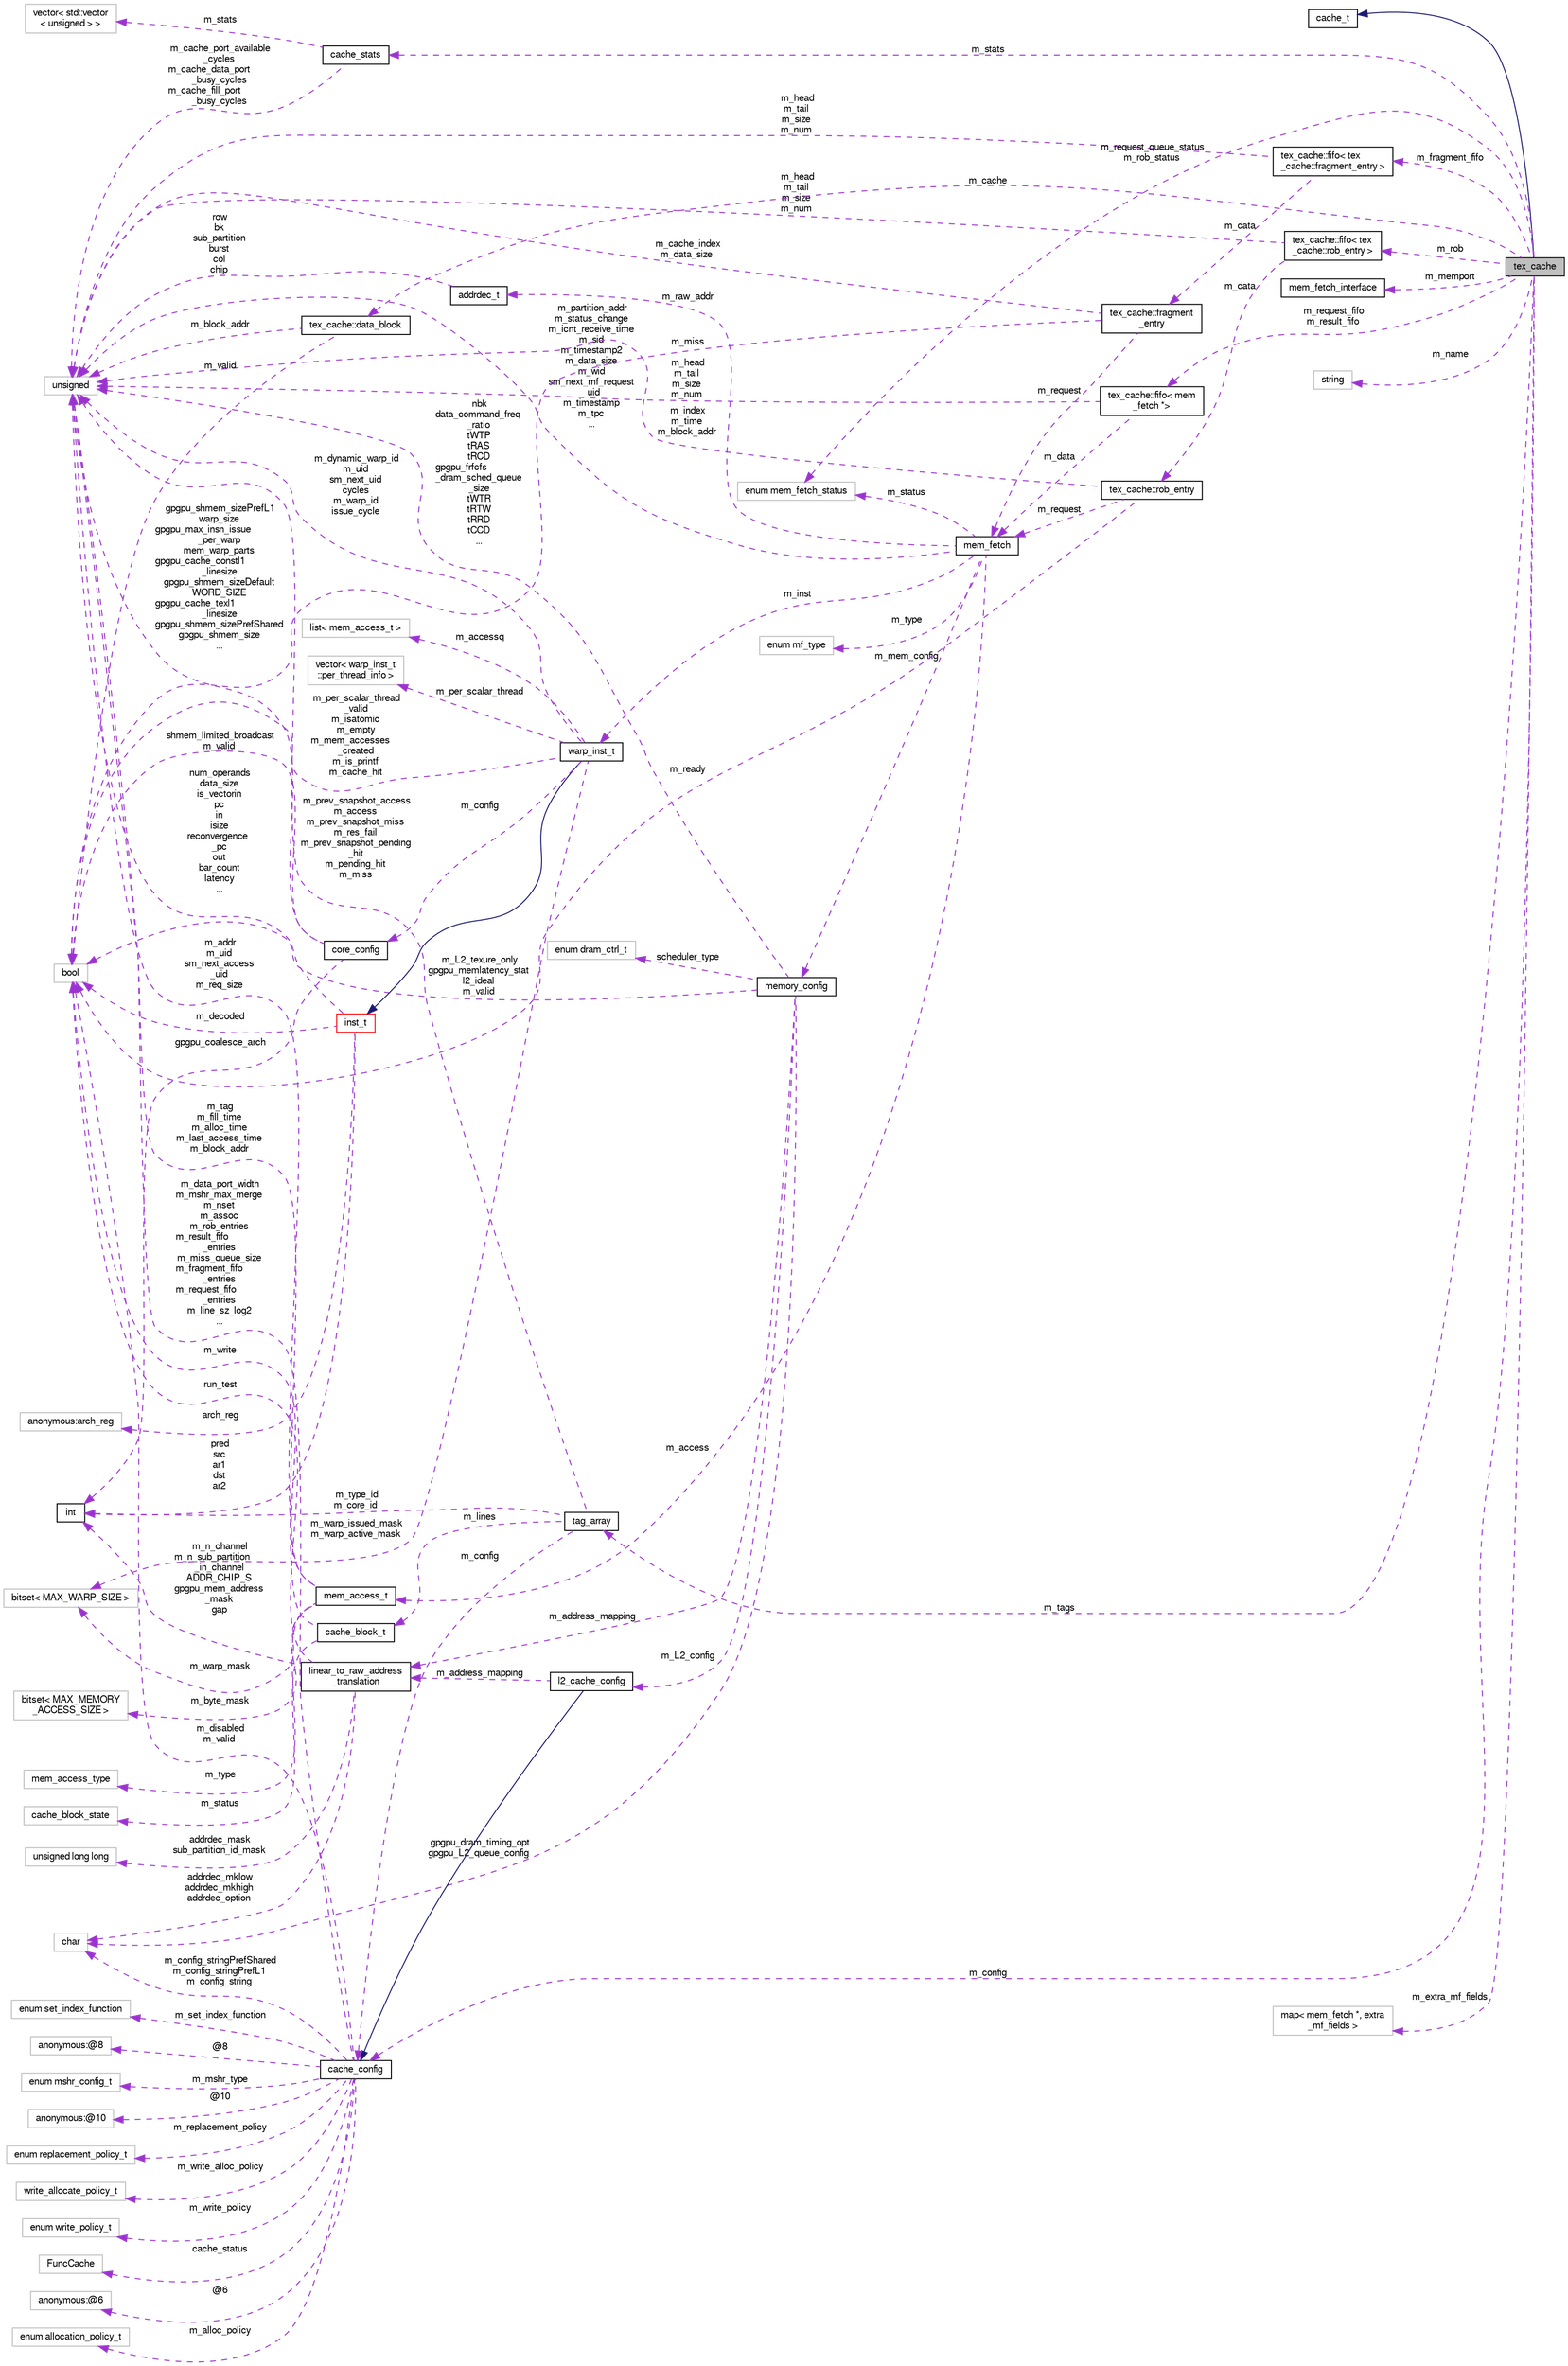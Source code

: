 digraph "tex_cache"
{
  bgcolor="transparent";
  edge [fontname="FreeSans",fontsize="10",labelfontname="FreeSans",labelfontsize="10"];
  node [fontname="FreeSans",fontsize="10",shape=record];
  rankdir="LR";
  Node2 [label="tex_cache",height=0.2,width=0.4,color="black", fillcolor="grey75", style="filled", fontcolor="black"];
  Node3 -> Node2 [dir="back",color="midnightblue",fontsize="10",style="solid",fontname="FreeSans"];
  Node3 [label="cache_t",height=0.2,width=0.4,color="black",URL="$classcache__t.html"];
  Node4 -> Node2 [dir="back",color="darkorchid3",fontsize="10",style="dashed",label=" m_stats" ,fontname="FreeSans"];
  Node4 [label="cache_stats",height=0.2,width=0.4,color="black",URL="$classcache__stats.html"];
  Node5 -> Node4 [dir="back",color="darkorchid3",fontsize="10",style="dashed",label=" m_stats" ,fontname="FreeSans"];
  Node5 [label="vector\< std::vector\l\< unsigned \> \>",height=0.2,width=0.4,color="grey75"];
  Node6 -> Node4 [dir="back",color="darkorchid3",fontsize="10",style="dashed",label=" m_cache_port_available\l_cycles\nm_cache_data_port\l_busy_cycles\nm_cache_fill_port\l_busy_cycles" ,fontname="FreeSans"];
  Node6 [label="unsigned",height=0.2,width=0.4,color="grey75"];
  Node7 -> Node2 [dir="back",color="darkorchid3",fontsize="10",style="dashed",label=" m_request_fifo\nm_result_fifo" ,fontname="FreeSans"];
  Node7 [label="tex_cache::fifo\< mem\l_fetch *\>",height=0.2,width=0.4,color="black",URL="$classtex__cache_1_1fifo.html"];
  Node8 -> Node7 [dir="back",color="darkorchid3",fontsize="10",style="dashed",label=" m_data" ,fontname="FreeSans"];
  Node8 [label="mem_fetch",height=0.2,width=0.4,color="black",URL="$classmem__fetch.html"];
  Node9 -> Node8 [dir="back",color="darkorchid3",fontsize="10",style="dashed",label=" m_type" ,fontname="FreeSans"];
  Node9 [label="enum mf_type",height=0.2,width=0.4,color="grey75"];
  Node10 -> Node8 [dir="back",color="darkorchid3",fontsize="10",style="dashed",label=" m_mem_config" ,fontname="FreeSans"];
  Node10 [label="memory_config",height=0.2,width=0.4,color="black",URL="$structmemory__config.html"];
  Node11 -> Node10 [dir="back",color="darkorchid3",fontsize="10",style="dashed",label=" scheduler_type" ,fontname="FreeSans"];
  Node11 [label="enum dram_ctrl_t",height=0.2,width=0.4,color="grey75"];
  Node12 -> Node10 [dir="back",color="darkorchid3",fontsize="10",style="dashed",label=" gpgpu_dram_timing_opt\ngpgpu_L2_queue_config" ,fontname="FreeSans"];
  Node12 [label="char",height=0.2,width=0.4,color="grey75"];
  Node13 -> Node10 [dir="back",color="darkorchid3",fontsize="10",style="dashed",label=" m_L2_texure_only\ngpgpu_memlatency_stat\nl2_ideal\nm_valid" ,fontname="FreeSans"];
  Node13 [label="bool",height=0.2,width=0.4,color="grey75"];
  Node6 -> Node10 [dir="back",color="darkorchid3",fontsize="10",style="dashed",label=" nbk\ndata_command_freq\l_ratio\ntWTP\ntRAS\ntRCD\ngpgpu_frfcfs\l_dram_sched_queue\l_size\ntWTR\ntRTW\ntRRD\ntCCD\n..." ,fontname="FreeSans"];
  Node14 -> Node10 [dir="back",color="darkorchid3",fontsize="10",style="dashed",label=" m_address_mapping" ,fontname="FreeSans"];
  Node14 [label="linear_to_raw_address\l_translation",height=0.2,width=0.4,color="black",URL="$classlinear__to__raw__address__translation.html"];
  Node15 -> Node14 [dir="back",color="darkorchid3",fontsize="10",style="dashed",label=" addrdec_mask\nsub_partition_id_mask" ,fontname="FreeSans"];
  Node15 [label="unsigned long long",height=0.2,width=0.4,color="grey75"];
  Node12 -> Node14 [dir="back",color="darkorchid3",fontsize="10",style="dashed",label=" addrdec_mklow\naddrdec_mkhigh\naddrdec_option" ,fontname="FreeSans"];
  Node16 -> Node14 [dir="back",color="darkorchid3",fontsize="10",style="dashed",label=" m_n_channel\nm_n_sub_partition\l_in_channel\nADDR_CHIP_S\ngpgpu_mem_address\l_mask\ngap" ,fontname="FreeSans"];
  Node16 [label="int",height=0.2,width=0.4,color="black",URL="$classint.html"];
  Node13 -> Node14 [dir="back",color="darkorchid3",fontsize="10",style="dashed",label=" run_test" ,fontname="FreeSans"];
  Node17 -> Node10 [dir="back",color="darkorchid3",fontsize="10",style="dashed",label=" m_L2_config" ,fontname="FreeSans"];
  Node17 [label="l2_cache_config",height=0.2,width=0.4,color="black",URL="$classl2__cache__config.html"];
  Node18 -> Node17 [dir="back",color="midnightblue",fontsize="10",style="solid",fontname="FreeSans"];
  Node18 [label="cache_config",height=0.2,width=0.4,color="black",URL="$classcache__config.html"];
  Node12 -> Node18 [dir="back",color="darkorchid3",fontsize="10",style="dashed",label=" m_config_stringPrefShared\nm_config_stringPrefL1\nm_config_string" ,fontname="FreeSans"];
  Node19 -> Node18 [dir="back",color="darkorchid3",fontsize="10",style="dashed",label=" m_write_alloc_policy" ,fontname="FreeSans"];
  Node19 [label="write_allocate_policy_t",height=0.2,width=0.4,color="grey75"];
  Node20 -> Node18 [dir="back",color="darkorchid3",fontsize="10",style="dashed",label=" m_write_policy" ,fontname="FreeSans"];
  Node20 [label="enum write_policy_t",height=0.2,width=0.4,color="grey75"];
  Node13 -> Node18 [dir="back",color="darkorchid3",fontsize="10",style="dashed",label=" m_disabled\nm_valid" ,fontname="FreeSans"];
  Node21 -> Node18 [dir="back",color="darkorchid3",fontsize="10",style="dashed",label=" cache_status" ,fontname="FreeSans"];
  Node21 [label="FuncCache",height=0.2,width=0.4,color="grey75"];
  Node22 -> Node18 [dir="back",color="darkorchid3",fontsize="10",style="dashed",label=" @6" ,fontname="FreeSans"];
  Node22 [label="anonymous:@6",height=0.2,width=0.4,color="grey75"];
  Node23 -> Node18 [dir="back",color="darkorchid3",fontsize="10",style="dashed",label=" m_alloc_policy" ,fontname="FreeSans"];
  Node23 [label="enum allocation_policy_t",height=0.2,width=0.4,color="grey75"];
  Node24 -> Node18 [dir="back",color="darkorchid3",fontsize="10",style="dashed",label=" m_set_index_function" ,fontname="FreeSans"];
  Node24 [label="enum set_index_function",height=0.2,width=0.4,color="grey75"];
  Node25 -> Node18 [dir="back",color="darkorchid3",fontsize="10",style="dashed",label=" @8" ,fontname="FreeSans"];
  Node25 [label="anonymous:@8",height=0.2,width=0.4,color="grey75"];
  Node26 -> Node18 [dir="back",color="darkorchid3",fontsize="10",style="dashed",label=" m_mshr_type" ,fontname="FreeSans"];
  Node26 [label="enum mshr_config_t",height=0.2,width=0.4,color="grey75"];
  Node6 -> Node18 [dir="back",color="darkorchid3",fontsize="10",style="dashed",label=" m_data_port_width\nm_mshr_max_merge\nm_nset\nm_assoc\nm_rob_entries\nm_result_fifo\l_entries\nm_miss_queue_size\nm_fragment_fifo\l_entries\nm_request_fifo\l_entries\nm_line_sz_log2\n..." ,fontname="FreeSans"];
  Node27 -> Node18 [dir="back",color="darkorchid3",fontsize="10",style="dashed",label=" @10" ,fontname="FreeSans"];
  Node27 [label="anonymous:@10",height=0.2,width=0.4,color="grey75"];
  Node28 -> Node18 [dir="back",color="darkorchid3",fontsize="10",style="dashed",label=" m_replacement_policy" ,fontname="FreeSans"];
  Node28 [label="enum replacement_policy_t",height=0.2,width=0.4,color="grey75"];
  Node14 -> Node17 [dir="back",color="darkorchid3",fontsize="10",style="dashed",label=" m_address_mapping" ,fontname="FreeSans"];
  Node29 -> Node8 [dir="back",color="darkorchid3",fontsize="10",style="dashed",label=" m_inst" ,fontname="FreeSans"];
  Node29 [label="warp_inst_t",height=0.2,width=0.4,color="black",URL="$classwarp__inst__t.html"];
  Node30 -> Node29 [dir="back",color="midnightblue",fontsize="10",style="solid",fontname="FreeSans"];
  Node30 [label="inst_t",height=0.2,width=0.4,color="red",URL="$classinst__t.html"];
  Node31 -> Node30 [dir="back",color="darkorchid3",fontsize="10",style="dashed",label=" arch_reg" ,fontname="FreeSans"];
  Node31 [label="anonymous:arch_reg",height=0.2,width=0.4,color="grey75"];
  Node16 -> Node30 [dir="back",color="darkorchid3",fontsize="10",style="dashed",label=" pred\nsrc\nar1\ndst\nar2" ,fontname="FreeSans"];
  Node13 -> Node30 [dir="back",color="darkorchid3",fontsize="10",style="dashed",label=" m_decoded" ,fontname="FreeSans"];
  Node6 -> Node30 [dir="back",color="darkorchid3",fontsize="10",style="dashed",label=" num_operands\ndata_size\nis_vectorin\npc\nin\nisize\nreconvergence\l_pc\nout\nbar_count\nlatency\n..." ,fontname="FreeSans"];
  Node43 -> Node29 [dir="back",color="darkorchid3",fontsize="10",style="dashed",label=" m_warp_issued_mask\nm_warp_active_mask" ,fontname="FreeSans"];
  Node43 [label="bitset\< MAX_WARP_SIZE \>",height=0.2,width=0.4,color="grey75"];
  Node44 -> Node29 [dir="back",color="darkorchid3",fontsize="10",style="dashed",label=" m_per_scalar_thread" ,fontname="FreeSans"];
  Node44 [label="vector\< warp_inst_t\l::per_thread_info \>",height=0.2,width=0.4,color="grey75"];
  Node45 -> Node29 [dir="back",color="darkorchid3",fontsize="10",style="dashed",label=" m_accessq" ,fontname="FreeSans"];
  Node45 [label="list\< mem_access_t \>",height=0.2,width=0.4,color="grey75"];
  Node46 -> Node29 [dir="back",color="darkorchid3",fontsize="10",style="dashed",label=" m_config" ,fontname="FreeSans"];
  Node46 [label="core_config",height=0.2,width=0.4,color="black",URL="$structcore__config.html"];
  Node16 -> Node46 [dir="back",color="darkorchid3",fontsize="10",style="dashed",label=" gpgpu_coalesce_arch" ,fontname="FreeSans"];
  Node13 -> Node46 [dir="back",color="darkorchid3",fontsize="10",style="dashed",label=" shmem_limited_broadcast\nm_valid" ,fontname="FreeSans"];
  Node6 -> Node46 [dir="back",color="darkorchid3",fontsize="10",style="dashed",label=" gpgpu_shmem_sizePrefL1\nwarp_size\ngpgpu_max_insn_issue\l_per_warp\nmem_warp_parts\ngpgpu_cache_constl1\l_linesize\ngpgpu_shmem_sizeDefault\nWORD_SIZE\ngpgpu_cache_texl1\l_linesize\ngpgpu_shmem_sizePrefShared\ngpgpu_shmem_size\n..." ,fontname="FreeSans"];
  Node13 -> Node29 [dir="back",color="darkorchid3",fontsize="10",style="dashed",label=" m_per_scalar_thread\l_valid\nm_isatomic\nm_empty\nm_mem_accesses\l_created\nm_is_printf\nm_cache_hit" ,fontname="FreeSans"];
  Node6 -> Node29 [dir="back",color="darkorchid3",fontsize="10",style="dashed",label=" m_dynamic_warp_id\nm_uid\nsm_next_uid\ncycles\nm_warp_id\nissue_cycle" ,fontname="FreeSans"];
  Node47 -> Node8 [dir="back",color="darkorchid3",fontsize="10",style="dashed",label=" m_raw_addr" ,fontname="FreeSans"];
  Node47 [label="addrdec_t",height=0.2,width=0.4,color="black",URL="$structaddrdec__t.html"];
  Node6 -> Node47 [dir="back",color="darkorchid3",fontsize="10",style="dashed",label=" row\nbk\nsub_partition\nburst\ncol\nchip" ,fontname="FreeSans"];
  Node48 -> Node8 [dir="back",color="darkorchid3",fontsize="10",style="dashed",label=" m_access" ,fontname="FreeSans"];
  Node48 [label="mem_access_t",height=0.2,width=0.4,color="black",URL="$classmem__access__t.html"];
  Node49 -> Node48 [dir="back",color="darkorchid3",fontsize="10",style="dashed",label=" m_byte_mask" ,fontname="FreeSans"];
  Node49 [label="bitset\< MAX_MEMORY\l_ACCESS_SIZE \>",height=0.2,width=0.4,color="grey75"];
  Node43 -> Node48 [dir="back",color="darkorchid3",fontsize="10",style="dashed",label=" m_warp_mask" ,fontname="FreeSans"];
  Node13 -> Node48 [dir="back",color="darkorchid3",fontsize="10",style="dashed",label=" m_write" ,fontname="FreeSans"];
  Node6 -> Node48 [dir="back",color="darkorchid3",fontsize="10",style="dashed",label=" m_addr\nm_uid\nsm_next_access\l_uid\nm_req_size" ,fontname="FreeSans"];
  Node50 -> Node48 [dir="back",color="darkorchid3",fontsize="10",style="dashed",label=" m_type" ,fontname="FreeSans"];
  Node50 [label="mem_access_type",height=0.2,width=0.4,color="grey75"];
  Node51 -> Node8 [dir="back",color="darkorchid3",fontsize="10",style="dashed",label=" m_status" ,fontname="FreeSans"];
  Node51 [label="enum mem_fetch_status",height=0.2,width=0.4,color="grey75"];
  Node6 -> Node8 [dir="back",color="darkorchid3",fontsize="10",style="dashed",label=" m_partition_addr\nm_status_change\nm_icnt_receive_time\nm_sid\nm_timestamp2\nm_data_size\nm_wid\nsm_next_mf_request\l_uid\nm_timestamp\nm_tpc\n..." ,fontname="FreeSans"];
  Node6 -> Node7 [dir="back",color="darkorchid3",fontsize="10",style="dashed",label=" m_head\nm_tail\nm_size\nm_num" ,fontname="FreeSans"];
  Node52 -> Node2 [dir="back",color="darkorchid3",fontsize="10",style="dashed",label=" m_cache" ,fontname="FreeSans"];
  Node52 [label="tex_cache::data_block",height=0.2,width=0.4,color="black",URL="$structtex__cache_1_1data__block.html"];
  Node13 -> Node52 [dir="back",color="darkorchid3",fontsize="10",style="dashed",label=" m_valid" ,fontname="FreeSans"];
  Node6 -> Node52 [dir="back",color="darkorchid3",fontsize="10",style="dashed",label=" m_block_addr" ,fontname="FreeSans"];
  Node53 -> Node2 [dir="back",color="darkorchid3",fontsize="10",style="dashed",label=" m_memport" ,fontname="FreeSans"];
  Node53 [label="mem_fetch_interface",height=0.2,width=0.4,color="black",URL="$classmem__fetch__interface.html"];
  Node54 -> Node2 [dir="back",color="darkorchid3",fontsize="10",style="dashed",label=" m_fragment_fifo" ,fontname="FreeSans"];
  Node54 [label="tex_cache::fifo\< tex\l_cache::fragment_entry \>",height=0.2,width=0.4,color="black",URL="$classtex__cache_1_1fifo.html"];
  Node55 -> Node54 [dir="back",color="darkorchid3",fontsize="10",style="dashed",label=" m_data" ,fontname="FreeSans"];
  Node55 [label="tex_cache::fragment\l_entry",height=0.2,width=0.4,color="black",URL="$structtex__cache_1_1fragment__entry.html"];
  Node13 -> Node55 [dir="back",color="darkorchid3",fontsize="10",style="dashed",label=" m_miss" ,fontname="FreeSans"];
  Node8 -> Node55 [dir="back",color="darkorchid3",fontsize="10",style="dashed",label=" m_request" ,fontname="FreeSans"];
  Node6 -> Node55 [dir="back",color="darkorchid3",fontsize="10",style="dashed",label=" m_cache_index\nm_data_size" ,fontname="FreeSans"];
  Node6 -> Node54 [dir="back",color="darkorchid3",fontsize="10",style="dashed",label=" m_head\nm_tail\nm_size\nm_num" ,fontname="FreeSans"];
  Node56 -> Node2 [dir="back",color="darkorchid3",fontsize="10",style="dashed",label=" m_name" ,fontname="FreeSans"];
  Node56 [label="string",height=0.2,width=0.4,color="grey75"];
  Node51 -> Node2 [dir="back",color="darkorchid3",fontsize="10",style="dashed",label=" m_request_queue_status\nm_rob_status" ,fontname="FreeSans"];
  Node18 -> Node2 [dir="back",color="darkorchid3",fontsize="10",style="dashed",label=" m_config" ,fontname="FreeSans"];
  Node57 -> Node2 [dir="back",color="darkorchid3",fontsize="10",style="dashed",label=" m_rob" ,fontname="FreeSans"];
  Node57 [label="tex_cache::fifo\< tex\l_cache::rob_entry \>",height=0.2,width=0.4,color="black",URL="$classtex__cache_1_1fifo.html"];
  Node58 -> Node57 [dir="back",color="darkorchid3",fontsize="10",style="dashed",label=" m_data" ,fontname="FreeSans"];
  Node58 [label="tex_cache::rob_entry",height=0.2,width=0.4,color="black",URL="$structtex__cache_1_1rob__entry.html"];
  Node13 -> Node58 [dir="back",color="darkorchid3",fontsize="10",style="dashed",label=" m_ready" ,fontname="FreeSans"];
  Node8 -> Node58 [dir="back",color="darkorchid3",fontsize="10",style="dashed",label=" m_request" ,fontname="FreeSans"];
  Node6 -> Node58 [dir="back",color="darkorchid3",fontsize="10",style="dashed",label=" m_index\nm_time\nm_block_addr" ,fontname="FreeSans"];
  Node6 -> Node57 [dir="back",color="darkorchid3",fontsize="10",style="dashed",label=" m_head\nm_tail\nm_size\nm_num" ,fontname="FreeSans"];
  Node59 -> Node2 [dir="back",color="darkorchid3",fontsize="10",style="dashed",label=" m_tags" ,fontname="FreeSans"];
  Node59 [label="tag_array",height=0.2,width=0.4,color="black",URL="$classtag__array.html"];
  Node16 -> Node59 [dir="back",color="darkorchid3",fontsize="10",style="dashed",label=" m_type_id\nm_core_id" ,fontname="FreeSans"];
  Node60 -> Node59 [dir="back",color="darkorchid3",fontsize="10",style="dashed",label=" m_lines" ,fontname="FreeSans"];
  Node60 [label="cache_block_t",height=0.2,width=0.4,color="black",URL="$structcache__block__t.html"];
  Node61 -> Node60 [dir="back",color="darkorchid3",fontsize="10",style="dashed",label=" m_status" ,fontname="FreeSans"];
  Node61 [label="cache_block_state",height=0.2,width=0.4,color="grey75"];
  Node6 -> Node60 [dir="back",color="darkorchid3",fontsize="10",style="dashed",label=" m_tag\nm_fill_time\nm_alloc_time\nm_last_access_time\nm_block_addr" ,fontname="FreeSans"];
  Node6 -> Node59 [dir="back",color="darkorchid3",fontsize="10",style="dashed",label=" m_prev_snapshot_access\nm_access\nm_prev_snapshot_miss\nm_res_fail\nm_prev_snapshot_pending\l_hit\nm_pending_hit\nm_miss" ,fontname="FreeSans"];
  Node18 -> Node59 [dir="back",color="darkorchid3",fontsize="10",style="dashed",label=" m_config" ,fontname="FreeSans"];
  Node62 -> Node2 [dir="back",color="darkorchid3",fontsize="10",style="dashed",label=" m_extra_mf_fields" ,fontname="FreeSans"];
  Node62 [label="map\< mem_fetch *, extra\l_mf_fields \>",height=0.2,width=0.4,color="grey75"];
}
